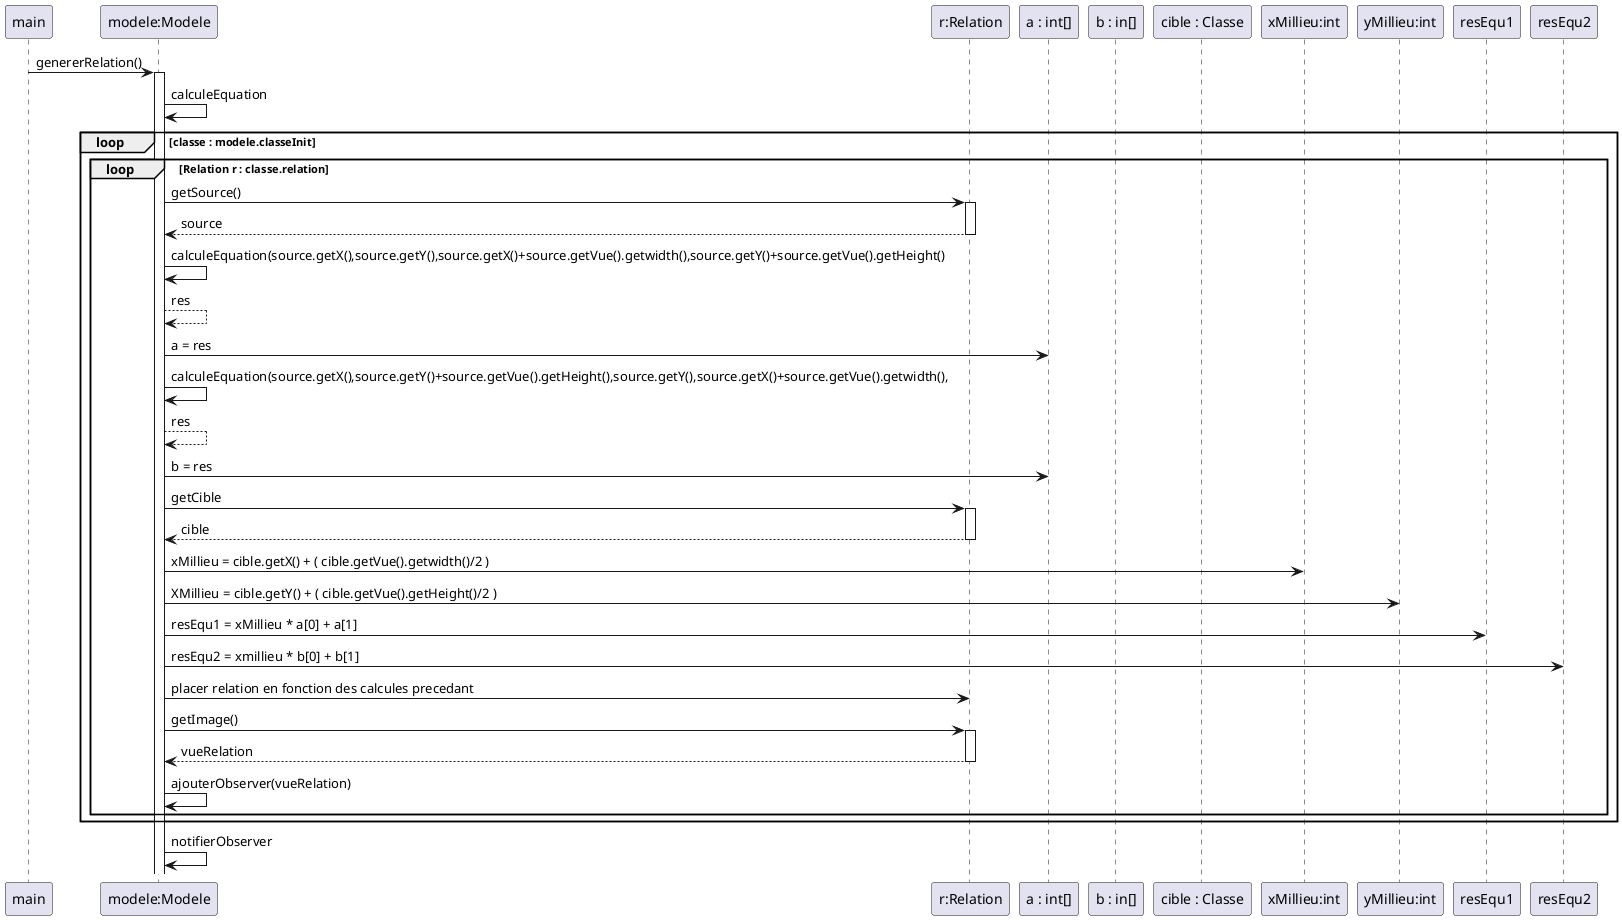 @startuml
'https://plantuml.com/sequence-diagram
participant main
participant "modele:Modele" as modele
participant "r:Relation" as relation
participant "a : int[]" as equation1
participant "b : in[]" as equation2
participant "cible : Classe" as cible
participant "xMillieu:int" as x
participant "yMillieu:int" as y

main->modele : genererRelation()
activate modele





modele->modele : calculeEquation

loop classe : modele.classeInit
loop Relation r : classe.relation

modele->relation : getSource()
activate relation
relation-->modele : source
deactivate relation

modele -> modele : calculeEquation(source.getX(),source.getY(),source.getX()+source.getVue().getwidth(),source.getY()+source.getVue().getHeight()
modele-->modele : res
modele->equation1 : a = res
modele -> modele : calculeEquation(source.getX(),source.getY()+source.getVue().getHeight(),source.getY(),source.getX()+source.getVue().getwidth(),
modele-->modele : res
modele->equation1 : b = res

modele->relation : getCible
activate relation
relation-->modele : cible
deactivate relation

modele->x : xMillieu = cible.getX() + ( cible.getVue().getwidth()/2 )
modele->y : XMillieu = cible.getY() + ( cible.getVue().getHeight()/2 )

modele -> resEqu1 : resEqu1 = xMillieu * a[0] + a[1]
modele -> resEqu2 : resEqu2 = xmillieu * b[0] + b[1]

modele->relation : placer relation en fonction des calcules precedant

modele->relation : getImage()
activate relation
relation-->modele : vueRelation
deactivate relation

modele->modele : ajouterObserver(vueRelation)



end
end

modele->modele : notifierObserver
@enduml